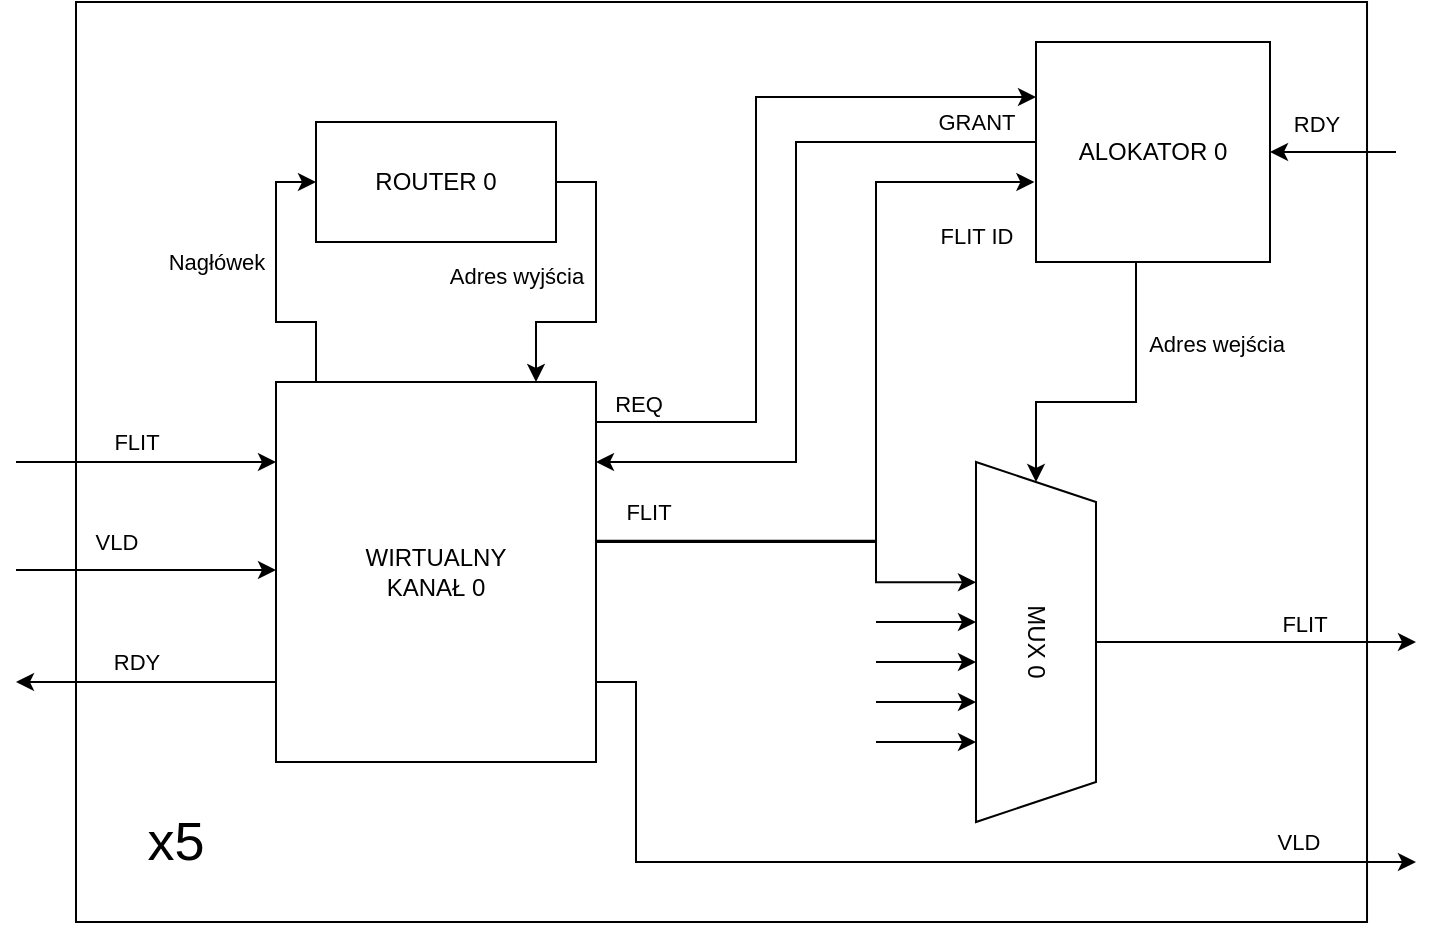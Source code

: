 <mxfile version="15.2.7" type="device"><diagram id="N9UqX4QCm73l6061Ksob" name="Page-1"><mxGraphModel dx="1958" dy="1579" grid="1" gridSize="10" guides="1" tooltips="1" connect="1" arrows="1" fold="1" page="1" pageScale="1" pageWidth="827" pageHeight="1169" math="0" shadow="0"><root><mxCell id="0"/><mxCell id="1" parent="0"/><mxCell id="ri6v_tXQCwtGAJqHPmYo-1498" value="" style="rounded=0;whiteSpace=wrap;html=1;" vertex="1" parent="1"><mxGeometry x="970" y="310" width="645.51" height="460" as="geometry"/></mxCell><mxCell id="ri6v_tXQCwtGAJqHPmYo-1499" style="edgeStyle=orthogonalEdgeStyle;rounded=0;orthogonalLoop=1;jettySize=auto;html=1;entryX=0.334;entryY=1;entryDx=0;entryDy=0;entryPerimeter=0;" edge="1" parent="1" target="ri6v_tXQCwtGAJqHPmYo-1518"><mxGeometry relative="1" as="geometry"><mxPoint x="1230" y="579.37" as="sourcePoint"/><mxPoint x="1420" y="610.62" as="targetPoint"/><Array as="points"><mxPoint x="1370" y="579"/><mxPoint x="1370" y="600"/></Array></mxGeometry></mxCell><mxCell id="ri6v_tXQCwtGAJqHPmYo-1500" value="FLIT" style="edgeLabel;html=1;align=center;verticalAlign=middle;resizable=0;points=[];" vertex="1" connectable="0" parent="ri6v_tXQCwtGAJqHPmYo-1499"><mxGeometry x="0.325" y="3" relative="1" as="geometry"><mxPoint x="-114" y="-12" as="offset"/></mxGeometry></mxCell><mxCell id="ri6v_tXQCwtGAJqHPmYo-1501" style="edgeStyle=orthogonalEdgeStyle;rounded=0;orthogonalLoop=1;jettySize=auto;html=1;entryX=0;entryY=0.5;entryDx=0;entryDy=0;" edge="1" parent="1" source="ri6v_tXQCwtGAJqHPmYo-1515" target="ri6v_tXQCwtGAJqHPmYo-1528"><mxGeometry relative="1" as="geometry"><mxPoint x="1130" y="433" as="targetPoint"/><Array as="points"><mxPoint x="1090" y="470"/><mxPoint x="1070" y="470"/><mxPoint x="1070" y="400"/></Array></mxGeometry></mxCell><mxCell id="ri6v_tXQCwtGAJqHPmYo-1502" value="Nagłówek" style="edgeLabel;html=1;align=center;verticalAlign=middle;resizable=0;points=[];fontSize=11;" vertex="1" connectable="0" parent="ri6v_tXQCwtGAJqHPmYo-1501"><mxGeometry x="-0.237" relative="1" as="geometry"><mxPoint x="-30" y="-27" as="offset"/></mxGeometry></mxCell><mxCell id="ri6v_tXQCwtGAJqHPmYo-1503" style="edgeStyle=orthogonalEdgeStyle;rounded=0;orthogonalLoop=1;jettySize=auto;html=1;entryX=-0.007;entryY=0.645;entryDx=0;entryDy=0;entryPerimeter=0;" edge="1" parent="1" source="ri6v_tXQCwtGAJqHPmYo-1515" target="ri6v_tXQCwtGAJqHPmYo-1525"><mxGeometry relative="1" as="geometry"><Array as="points"><mxPoint x="1370" y="580"/><mxPoint x="1370" y="400"/><mxPoint x="1449" y="400"/></Array></mxGeometry></mxCell><mxCell id="ri6v_tXQCwtGAJqHPmYo-1504" value="FLIT ID" style="edgeLabel;html=1;align=center;verticalAlign=middle;resizable=0;points=[];" vertex="1" connectable="0" parent="ri6v_tXQCwtGAJqHPmYo-1503"><mxGeometry x="0.199" y="-1" relative="1" as="geometry"><mxPoint x="49" y="-53" as="offset"/></mxGeometry></mxCell><mxCell id="ri6v_tXQCwtGAJqHPmYo-1505" style="edgeStyle=orthogonalEdgeStyle;rounded=0;orthogonalLoop=1;jettySize=auto;html=1;startArrow=none;startFill=0;endArrow=classic;endFill=1;" edge="1" parent="1" source="ri6v_tXQCwtGAJqHPmYo-1515"><mxGeometry relative="1" as="geometry"><mxPoint x="1640" y="740" as="targetPoint"/><Array as="points"><mxPoint x="1250" y="650"/><mxPoint x="1250" y="740"/></Array></mxGeometry></mxCell><mxCell id="ri6v_tXQCwtGAJqHPmYo-1506" value="VLD" style="edgeLabel;html=1;align=center;verticalAlign=middle;resizable=0;points=[];" vertex="1" connectable="0" parent="ri6v_tXQCwtGAJqHPmYo-1505"><mxGeometry x="0.737" y="-1" relative="1" as="geometry"><mxPoint x="6" y="-11" as="offset"/></mxGeometry></mxCell><mxCell id="ri6v_tXQCwtGAJqHPmYo-1507" style="edgeStyle=orthogonalEdgeStyle;rounded=0;orthogonalLoop=1;jettySize=auto;html=1;startArrow=none;startFill=0;endArrow=classic;endFill=1;" edge="1" parent="1" source="ri6v_tXQCwtGAJqHPmYo-1515"><mxGeometry relative="1" as="geometry"><mxPoint x="940" y="650" as="targetPoint"/><Array as="points"><mxPoint x="950" y="650"/></Array></mxGeometry></mxCell><mxCell id="ri6v_tXQCwtGAJqHPmYo-1508" value="RDY" style="edgeLabel;html=1;align=center;verticalAlign=middle;resizable=0;points=[];" vertex="1" connectable="0" parent="ri6v_tXQCwtGAJqHPmYo-1507"><mxGeometry x="-0.167" y="-1" relative="1" as="geometry"><mxPoint x="-16" y="-9" as="offset"/></mxGeometry></mxCell><mxCell id="ri6v_tXQCwtGAJqHPmYo-1509" style="edgeStyle=orthogonalEdgeStyle;rounded=0;orthogonalLoop=1;jettySize=auto;html=1;startArrow=classic;startFill=1;endArrow=none;endFill=0;" edge="1" parent="1"><mxGeometry relative="1" as="geometry"><mxPoint x="940" y="594" as="targetPoint"/><mxPoint x="1070" y="594.0" as="sourcePoint"/><Array as="points"><mxPoint x="960" y="594"/></Array></mxGeometry></mxCell><mxCell id="ri6v_tXQCwtGAJqHPmYo-1510" value="VLD" style="edgeLabel;html=1;align=center;verticalAlign=middle;resizable=0;points=[];" vertex="1" connectable="0" parent="ri6v_tXQCwtGAJqHPmYo-1509"><mxGeometry x="-0.167" y="-1" relative="1" as="geometry"><mxPoint x="-26" y="-13" as="offset"/></mxGeometry></mxCell><mxCell id="ri6v_tXQCwtGAJqHPmYo-1511" style="edgeStyle=orthogonalEdgeStyle;rounded=0;orthogonalLoop=1;jettySize=auto;html=1;startArrow=classic;startFill=1;endArrow=none;endFill=0;" edge="1" parent="1" source="ri6v_tXQCwtGAJqHPmYo-1515"><mxGeometry relative="1" as="geometry"><mxPoint x="940" y="540" as="targetPoint"/><Array as="points"><mxPoint x="1010" y="540"/><mxPoint x="1010" y="540"/></Array></mxGeometry></mxCell><mxCell id="ri6v_tXQCwtGAJqHPmYo-1512" value="FLIT" style="edgeLabel;html=1;align=center;verticalAlign=middle;resizable=0;points=[];" vertex="1" connectable="0" parent="ri6v_tXQCwtGAJqHPmYo-1511"><mxGeometry x="-0.182" y="2" relative="1" as="geometry"><mxPoint x="-17" y="-12" as="offset"/></mxGeometry></mxCell><mxCell id="ri6v_tXQCwtGAJqHPmYo-1513" style="edgeStyle=orthogonalEdgeStyle;rounded=0;orthogonalLoop=1;jettySize=auto;html=1;entryX=0;entryY=0.25;entryDx=0;entryDy=0;fontSize=11;startArrow=none;startFill=0;endArrow=classic;endFill=1;strokeWidth=1;" edge="1" parent="1" source="ri6v_tXQCwtGAJqHPmYo-1515" target="ri6v_tXQCwtGAJqHPmYo-1525"><mxGeometry relative="1" as="geometry"><Array as="points"><mxPoint x="1310" y="520"/><mxPoint x="1310" y="358"/></Array></mxGeometry></mxCell><mxCell id="ri6v_tXQCwtGAJqHPmYo-1514" value="REQ" style="edgeLabel;html=1;align=center;verticalAlign=middle;resizable=0;points=[];fontSize=11;" vertex="1" connectable="0" parent="ri6v_tXQCwtGAJqHPmYo-1513"><mxGeometry x="0.281" y="-1" relative="1" as="geometry"><mxPoint x="-62" y="152" as="offset"/></mxGeometry></mxCell><mxCell id="ri6v_tXQCwtGAJqHPmYo-1515" value="WIRTUALNY &lt;br&gt;KANAŁ 0" style="rounded=0;whiteSpace=wrap;html=1;" vertex="1" parent="1"><mxGeometry x="1070" y="500" width="160" height="190" as="geometry"/></mxCell><mxCell id="ri6v_tXQCwtGAJqHPmYo-1516" style="edgeStyle=orthogonalEdgeStyle;rounded=0;orthogonalLoop=1;jettySize=auto;html=1;" edge="1" parent="1" source="ri6v_tXQCwtGAJqHPmYo-1518"><mxGeometry relative="1" as="geometry"><mxPoint x="1640" y="630" as="targetPoint"/></mxGeometry></mxCell><mxCell id="ri6v_tXQCwtGAJqHPmYo-1517" value="FLIT" style="edgeLabel;html=1;align=center;verticalAlign=middle;resizable=0;points=[];" vertex="1" connectable="0" parent="ri6v_tXQCwtGAJqHPmYo-1516"><mxGeometry x="0.189" relative="1" as="geometry"><mxPoint x="9" y="-10" as="offset"/></mxGeometry></mxCell><mxCell id="ri6v_tXQCwtGAJqHPmYo-1518" value="MUX 0" style="shape=trapezoid;perimeter=trapezoidPerimeter;whiteSpace=wrap;html=1;fixedSize=1;rounded=0;rotation=90;" vertex="1" parent="1"><mxGeometry x="1360" y="600" width="180" height="60" as="geometry"/></mxCell><mxCell id="ri6v_tXQCwtGAJqHPmYo-1519" style="edgeStyle=orthogonalEdgeStyle;rounded=0;orthogonalLoop=1;jettySize=auto;html=1;entryX=0;entryY=0.5;entryDx=0;entryDy=0;" edge="1" parent="1" source="ri6v_tXQCwtGAJqHPmYo-1525" target="ri6v_tXQCwtGAJqHPmYo-1518"><mxGeometry relative="1" as="geometry"><Array as="points"><mxPoint x="1500" y="510"/><mxPoint x="1450" y="510"/></Array></mxGeometry></mxCell><mxCell id="ri6v_tXQCwtGAJqHPmYo-1520" value="Adres wejścia" style="edgeLabel;html=1;align=center;verticalAlign=middle;resizable=0;points=[];fontSize=11;" vertex="1" connectable="0" parent="ri6v_tXQCwtGAJqHPmYo-1519"><mxGeometry x="-0.456" y="1" relative="1" as="geometry"><mxPoint x="39" y="-3" as="offset"/></mxGeometry></mxCell><mxCell id="ri6v_tXQCwtGAJqHPmYo-1521" style="edgeStyle=orthogonalEdgeStyle;rounded=0;orthogonalLoop=1;jettySize=auto;html=1;" edge="1" parent="1" source="ri6v_tXQCwtGAJqHPmYo-1525"><mxGeometry relative="1" as="geometry"><mxPoint x="1230" y="540" as="targetPoint"/><Array as="points"><mxPoint x="1330" y="380"/><mxPoint x="1330" y="540"/></Array></mxGeometry></mxCell><mxCell id="ri6v_tXQCwtGAJqHPmYo-1522" value="GRANT" style="edgeLabel;html=1;align=center;verticalAlign=middle;resizable=0;points=[];" vertex="1" connectable="0" parent="ri6v_tXQCwtGAJqHPmYo-1521"><mxGeometry x="0.143" relative="1" as="geometry"><mxPoint x="90" y="-107" as="offset"/></mxGeometry></mxCell><mxCell id="ri6v_tXQCwtGAJqHPmYo-1523" style="edgeStyle=orthogonalEdgeStyle;rounded=0;orthogonalLoop=1;jettySize=auto;html=1;startArrow=classic;startFill=1;endArrow=none;endFill=0;" edge="1" parent="1" source="ri6v_tXQCwtGAJqHPmYo-1525"><mxGeometry relative="1" as="geometry"><mxPoint x="1630" y="385" as="targetPoint"/></mxGeometry></mxCell><mxCell id="ri6v_tXQCwtGAJqHPmYo-1524" value="RDY" style="edgeLabel;html=1;align=center;verticalAlign=middle;resizable=0;points=[];" vertex="1" connectable="0" parent="ri6v_tXQCwtGAJqHPmYo-1523"><mxGeometry x="0.333" y="-3" relative="1" as="geometry"><mxPoint x="-19" y="-18" as="offset"/></mxGeometry></mxCell><mxCell id="ri6v_tXQCwtGAJqHPmYo-1525" value="ALOKATOR 0" style="rounded=0;whiteSpace=wrap;html=1;" vertex="1" parent="1"><mxGeometry x="1450" y="330" width="117" height="110" as="geometry"/></mxCell><mxCell id="ri6v_tXQCwtGAJqHPmYo-1526" style="edgeStyle=orthogonalEdgeStyle;rounded=0;orthogonalLoop=1;jettySize=auto;html=1;fontSize=11;startArrow=none;startFill=0;endArrow=classic;endFill=1;strokeWidth=1;" edge="1" parent="1" source="ri6v_tXQCwtGAJqHPmYo-1528"><mxGeometry relative="1" as="geometry"><mxPoint x="1200" y="500" as="targetPoint"/><Array as="points"><mxPoint x="1230" y="400"/><mxPoint x="1230" y="470"/><mxPoint x="1200" y="470"/><mxPoint x="1200" y="500"/></Array></mxGeometry></mxCell><mxCell id="ri6v_tXQCwtGAJqHPmYo-1527" value="Adres wyjścia" style="edgeLabel;html=1;align=center;verticalAlign=middle;resizable=0;points=[];fontSize=11;" vertex="1" connectable="0" parent="ri6v_tXQCwtGAJqHPmYo-1526"><mxGeometry x="-0.373" y="-1" relative="1" as="geometry"><mxPoint x="-39" y="20" as="offset"/></mxGeometry></mxCell><mxCell id="ri6v_tXQCwtGAJqHPmYo-1528" value="ROUTER 0" style="rounded=0;whiteSpace=wrap;html=1;" vertex="1" parent="1"><mxGeometry x="1090" y="370" width="120" height="60" as="geometry"/></mxCell><mxCell id="ri6v_tXQCwtGAJqHPmYo-1529" value="" style="endArrow=classic;html=1;fontSize=11;strokeWidth=1;" edge="1" parent="1"><mxGeometry width="50" height="50" relative="1" as="geometry"><mxPoint x="1370" y="620" as="sourcePoint"/><mxPoint x="1420" y="620" as="targetPoint"/></mxGeometry></mxCell><mxCell id="ri6v_tXQCwtGAJqHPmYo-1530" value="" style="endArrow=classic;html=1;fontSize=11;strokeWidth=1;" edge="1" parent="1"><mxGeometry width="50" height="50" relative="1" as="geometry"><mxPoint x="1370" y="640" as="sourcePoint"/><mxPoint x="1420" y="640" as="targetPoint"/></mxGeometry></mxCell><mxCell id="ri6v_tXQCwtGAJqHPmYo-1531" value="" style="endArrow=classic;html=1;fontSize=11;strokeWidth=1;" edge="1" parent="1"><mxGeometry width="50" height="50" relative="1" as="geometry"><mxPoint x="1370" y="660" as="sourcePoint"/><mxPoint x="1420" y="660" as="targetPoint"/></mxGeometry></mxCell><mxCell id="ri6v_tXQCwtGAJqHPmYo-1532" value="" style="endArrow=classic;html=1;fontSize=11;strokeWidth=1;" edge="1" parent="1"><mxGeometry width="50" height="50" relative="1" as="geometry"><mxPoint x="1370" y="680" as="sourcePoint"/><mxPoint x="1420" y="680" as="targetPoint"/></mxGeometry></mxCell><mxCell id="ri6v_tXQCwtGAJqHPmYo-1533" value="&lt;font style=&quot;font-size: 27px&quot;&gt;x5&lt;/font&gt;" style="text;html=1;strokeColor=none;fillColor=none;align=center;verticalAlign=middle;whiteSpace=wrap;rounded=0;fontSize=11;" vertex="1" parent="1"><mxGeometry x="1000" y="720" width="40" height="20" as="geometry"/></mxCell></root></mxGraphModel></diagram></mxfile>